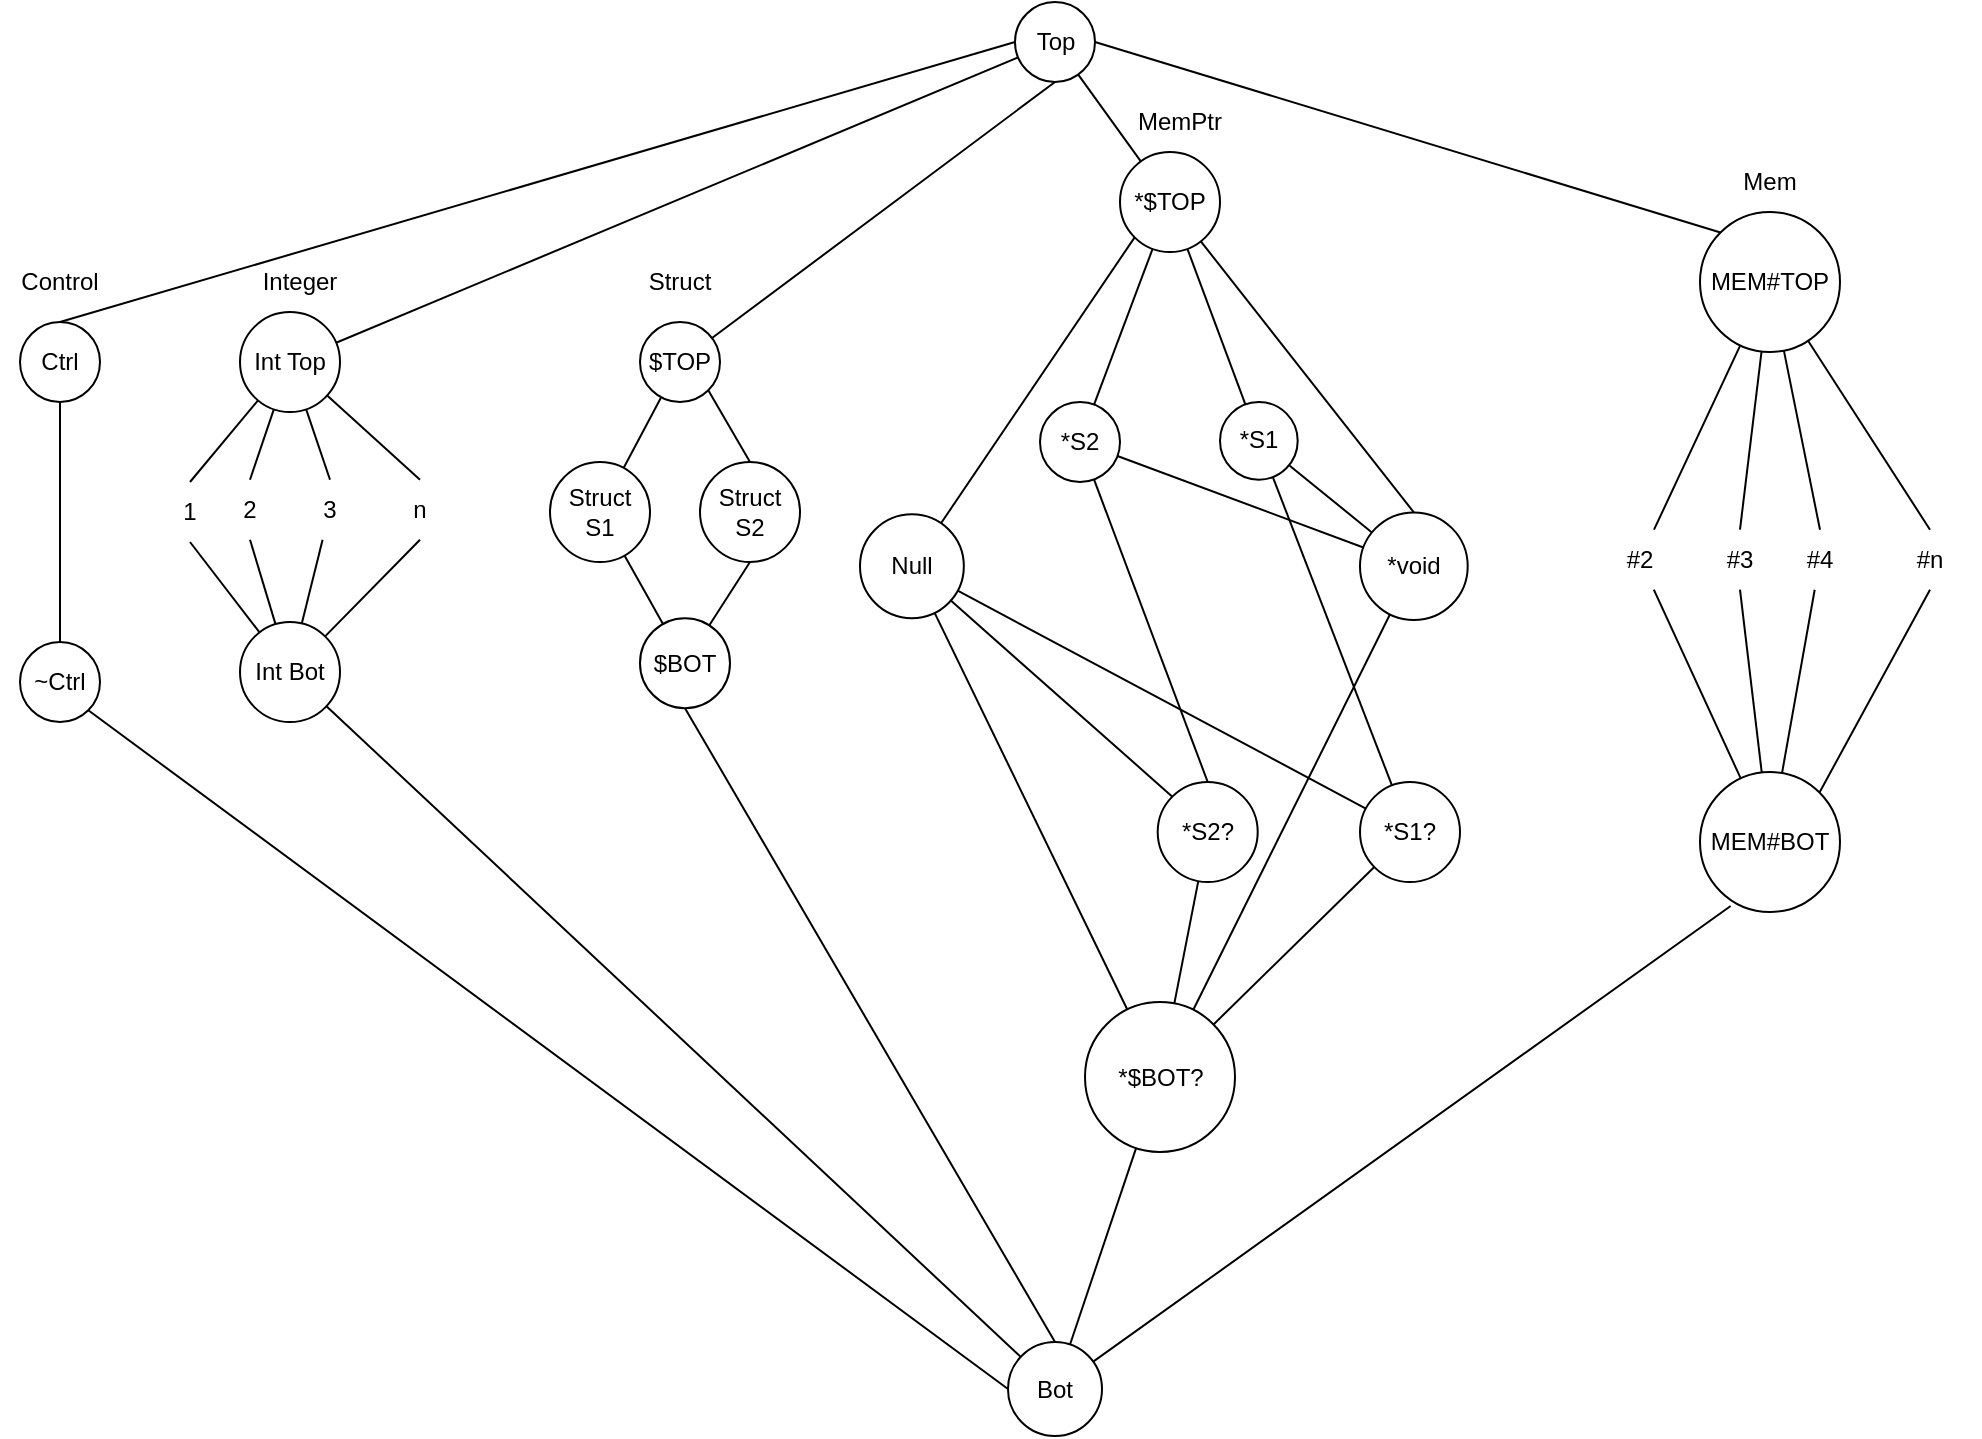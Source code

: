 <mxfile>
    <diagram id="N4dXkE2PwwjNiNYLmPMg" name="Page-1">
        <mxGraphModel dx="1868" dy="907" grid="1" gridSize="10" guides="1" tooltips="1" connect="1" arrows="1" fold="1" page="1" pageScale="1" pageWidth="850" pageHeight="1100" math="0" shadow="0">
            <root>
                <mxCell id="0"/>
                <mxCell id="1" parent="0"/>
                <mxCell id="2" value="Top" style="ellipse;whiteSpace=wrap;html=1;aspect=fixed;" parent="1" vertex="1">
                    <mxGeometry x="527.5" y="40" width="40" height="40" as="geometry"/>
                </mxCell>
                <mxCell id="3" value="Int Top" style="ellipse;whiteSpace=wrap;html=1;aspect=fixed;" parent="1" vertex="1">
                    <mxGeometry x="140" y="195" width="50" height="50" as="geometry"/>
                </mxCell>
                <mxCell id="4" value="Int Bot" style="ellipse;whiteSpace=wrap;html=1;aspect=fixed;" parent="1" vertex="1">
                    <mxGeometry x="140" y="350" width="50" height="50" as="geometry"/>
                </mxCell>
                <mxCell id="5" value="Bot" style="ellipse;whiteSpace=wrap;html=1;aspect=fixed;" parent="1" vertex="1">
                    <mxGeometry x="524" y="710" width="47" height="47" as="geometry"/>
                </mxCell>
                <mxCell id="7" value="1" style="text;html=1;strokeColor=none;fillColor=none;align=center;verticalAlign=middle;whiteSpace=wrap;rounded=0;" parent="1" vertex="1">
                    <mxGeometry x="100" y="280" width="30" height="30" as="geometry"/>
                </mxCell>
                <mxCell id="8" value="2" style="text;html=1;strokeColor=none;fillColor=none;align=center;verticalAlign=middle;whiteSpace=wrap;rounded=0;" parent="1" vertex="1">
                    <mxGeometry x="130" y="278.85" width="30" height="30" as="geometry"/>
                </mxCell>
                <mxCell id="9" value="3" style="text;html=1;strokeColor=none;fillColor=none;align=center;verticalAlign=middle;whiteSpace=wrap;rounded=0;" parent="1" vertex="1">
                    <mxGeometry x="170" y="278.85" width="30" height="30" as="geometry"/>
                </mxCell>
                <mxCell id="10" value="n" style="text;html=1;strokeColor=none;fillColor=none;align=center;verticalAlign=middle;whiteSpace=wrap;rounded=0;" parent="1" vertex="1">
                    <mxGeometry x="220" y="278.85" width="20" height="30" as="geometry"/>
                </mxCell>
                <mxCell id="11" value="" style="endArrow=none;html=1;exitX=0.5;exitY=0;exitDx=0;exitDy=0;" parent="1" source="7" target="3" edge="1">
                    <mxGeometry width="50" height="50" relative="1" as="geometry">
                        <mxPoint x="400" y="490" as="sourcePoint"/>
                        <mxPoint x="450" y="440" as="targetPoint"/>
                    </mxGeometry>
                </mxCell>
                <mxCell id="12" value="" style="endArrow=none;html=1;entryX=0.5;entryY=1;entryDx=0;entryDy=0;" parent="1" source="4" target="7" edge="1">
                    <mxGeometry width="50" height="50" relative="1" as="geometry">
                        <mxPoint x="110" y="360" as="sourcePoint"/>
                        <mxPoint x="160" y="310" as="targetPoint"/>
                    </mxGeometry>
                </mxCell>
                <mxCell id="14" value="" style="endArrow=none;html=1;exitX=0.5;exitY=0;exitDx=0;exitDy=0;" parent="1" source="8" target="3" edge="1">
                    <mxGeometry width="50" height="50" relative="1" as="geometry">
                        <mxPoint x="300" y="640" as="sourcePoint"/>
                        <mxPoint x="350" y="590" as="targetPoint"/>
                    </mxGeometry>
                </mxCell>
                <mxCell id="15" value="" style="endArrow=none;html=1;entryX=0.5;entryY=1;entryDx=0;entryDy=0;" parent="1" source="4" target="8" edge="1">
                    <mxGeometry width="50" height="50" relative="1" as="geometry">
                        <mxPoint x="210" y="510" as="sourcePoint"/>
                        <mxPoint x="260" y="460" as="targetPoint"/>
                    </mxGeometry>
                </mxCell>
                <mxCell id="16" value="" style="endArrow=none;html=1;exitX=0.5;exitY=0;exitDx=0;exitDy=0;" parent="1" source="9" target="3" edge="1">
                    <mxGeometry width="50" height="50" relative="1" as="geometry">
                        <mxPoint x="110" y="590" as="sourcePoint"/>
                        <mxPoint x="160" y="540" as="targetPoint"/>
                    </mxGeometry>
                </mxCell>
                <mxCell id="17" value="" style="endArrow=none;html=1;" parent="1" source="4" target="9" edge="1">
                    <mxGeometry width="50" height="50" relative="1" as="geometry">
                        <mxPoint x="140" y="410" as="sourcePoint"/>
                        <mxPoint x="190" y="360" as="targetPoint"/>
                    </mxGeometry>
                </mxCell>
                <mxCell id="18" value="" style="endArrow=none;html=1;exitX=0.5;exitY=0;exitDx=0;exitDy=0;" parent="1" source="10" target="3" edge="1">
                    <mxGeometry width="50" height="50" relative="1" as="geometry">
                        <mxPoint x="350" y="280" as="sourcePoint"/>
                        <mxPoint x="400" y="230" as="targetPoint"/>
                    </mxGeometry>
                </mxCell>
                <mxCell id="19" value="" style="endArrow=none;html=1;entryX=0.5;entryY=1;entryDx=0;entryDy=0;" parent="1" source="4" target="10" edge="1">
                    <mxGeometry width="50" height="50" relative="1" as="geometry">
                        <mxPoint x="280" y="380" as="sourcePoint"/>
                        <mxPoint x="330" y="330" as="targetPoint"/>
                    </mxGeometry>
                </mxCell>
                <mxCell id="20" value="" style="endArrow=none;html=1;" parent="1" source="3" target="2" edge="1">
                    <mxGeometry width="50" height="50" relative="1" as="geometry">
                        <mxPoint x="280" y="200" as="sourcePoint"/>
                        <mxPoint x="330" y="150" as="targetPoint"/>
                    </mxGeometry>
                </mxCell>
                <mxCell id="21" value="" style="endArrow=none;html=1;" parent="1" source="5" target="4" edge="1">
                    <mxGeometry width="50" height="50" relative="1" as="geometry">
                        <mxPoint x="180" y="540" as="sourcePoint"/>
                        <mxPoint x="230" y="490" as="targetPoint"/>
                    </mxGeometry>
                </mxCell>
                <mxCell id="22" value="*$TOP" style="ellipse;whiteSpace=wrap;html=1;aspect=fixed;" parent="1" vertex="1">
                    <mxGeometry x="580" y="115" width="50" height="50" as="geometry"/>
                </mxCell>
                <mxCell id="23" value="*$BOT?" style="ellipse;whiteSpace=wrap;html=1;aspect=fixed;" parent="1" vertex="1">
                    <mxGeometry x="562.5" y="540" width="75" height="75" as="geometry"/>
                </mxCell>
                <mxCell id="24" value="" style="endArrow=none;html=1;" parent="1" source="5" target="23" edge="1">
                    <mxGeometry width="50" height="50" relative="1" as="geometry">
                        <mxPoint x="400" y="490" as="sourcePoint"/>
                        <mxPoint x="450" y="440" as="targetPoint"/>
                    </mxGeometry>
                </mxCell>
                <mxCell id="31" value="" style="endArrow=none;html=1;entryX=0;entryY=1;entryDx=0;entryDy=0;" parent="1" source="79" target="22" edge="1">
                    <mxGeometry width="50" height="50" relative="1" as="geometry">
                        <mxPoint x="550" y="280" as="sourcePoint"/>
                        <mxPoint x="520" y="200" as="targetPoint"/>
                    </mxGeometry>
                </mxCell>
                <mxCell id="33" value="" style="endArrow=none;html=1;" parent="1" source="22" target="87" edge="1">
                    <mxGeometry width="50" height="50" relative="1" as="geometry">
                        <mxPoint x="715" y="240" as="sourcePoint"/>
                        <mxPoint x="690" y="200" as="targetPoint"/>
                    </mxGeometry>
                </mxCell>
                <mxCell id="34" value="" style="endArrow=none;html=1;" parent="1" source="2" target="22" edge="1">
                    <mxGeometry width="50" height="50" relative="1" as="geometry">
                        <mxPoint x="600" y="120" as="sourcePoint"/>
                        <mxPoint x="650" y="70" as="targetPoint"/>
                    </mxGeometry>
                </mxCell>
                <mxCell id="41" value="Struct&lt;br&gt;S1" style="ellipse;whiteSpace=wrap;html=1;aspect=fixed;" parent="1" vertex="1">
                    <mxGeometry x="295" y="270" width="50" height="50" as="geometry"/>
                </mxCell>
                <mxCell id="42" value="Struct&lt;br&gt;S2" style="ellipse;whiteSpace=wrap;html=1;aspect=fixed;" parent="1" vertex="1">
                    <mxGeometry x="370" y="270" width="50" height="50" as="geometry"/>
                </mxCell>
                <mxCell id="43" value="" style="endArrow=none;html=1;" parent="1" source="41" target="56" edge="1">
                    <mxGeometry width="50" height="50" relative="1" as="geometry">
                        <mxPoint x="343" y="240" as="sourcePoint"/>
                        <mxPoint x="333" y="210" as="targetPoint"/>
                    </mxGeometry>
                </mxCell>
                <mxCell id="44" value="" style="endArrow=none;html=1;" parent="1" source="57" target="41" edge="1">
                    <mxGeometry width="50" height="50" relative="1" as="geometry">
                        <mxPoint x="343" y="360" as="sourcePoint"/>
                        <mxPoint x="383" y="400" as="targetPoint"/>
                    </mxGeometry>
                </mxCell>
                <mxCell id="45" value="" style="endArrow=none;html=1;exitX=0.5;exitY=0;exitDx=0;exitDy=0;entryX=1;entryY=1;entryDx=0;entryDy=0;" parent="1" source="42" target="56" edge="1">
                    <mxGeometry width="50" height="50" relative="1" as="geometry">
                        <mxPoint x="393" y="230" as="sourcePoint"/>
                        <mxPoint x="353" y="220" as="targetPoint"/>
                    </mxGeometry>
                </mxCell>
                <mxCell id="46" value="" style="endArrow=none;html=1;entryX=0.5;entryY=1;entryDx=0;entryDy=0;" parent="1" source="57" target="42" edge="1">
                    <mxGeometry width="50" height="50" relative="1" as="geometry">
                        <mxPoint x="373" y="360" as="sourcePoint"/>
                        <mxPoint x="463" y="360" as="targetPoint"/>
                    </mxGeometry>
                </mxCell>
                <mxCell id="47" value="Ctrl" style="ellipse;whiteSpace=wrap;html=1;aspect=fixed;" parent="1" vertex="1">
                    <mxGeometry x="30" y="200" width="40" height="40" as="geometry"/>
                </mxCell>
                <mxCell id="48" value="~Ctrl" style="ellipse;whiteSpace=wrap;html=1;aspect=fixed;" parent="1" vertex="1">
                    <mxGeometry x="30" y="360" width="40" height="40" as="geometry"/>
                </mxCell>
                <mxCell id="49" value="" style="endArrow=none;html=1;entryX=0;entryY=0.5;entryDx=0;entryDy=0;exitX=0.5;exitY=0;exitDx=0;exitDy=0;" parent="1" source="47" target="2" edge="1">
                    <mxGeometry width="50" height="50" relative="1" as="geometry">
                        <mxPoint x="400" y="470" as="sourcePoint"/>
                        <mxPoint x="450" y="420" as="targetPoint"/>
                    </mxGeometry>
                </mxCell>
                <mxCell id="50" value="" style="endArrow=none;html=1;entryX=0.5;entryY=1;entryDx=0;entryDy=0;exitX=0.5;exitY=0;exitDx=0;exitDy=0;" parent="1" source="48" target="47" edge="1">
                    <mxGeometry width="50" height="50" relative="1" as="geometry">
                        <mxPoint x="82" y="330" as="sourcePoint"/>
                        <mxPoint x="132" y="280" as="targetPoint"/>
                    </mxGeometry>
                </mxCell>
                <mxCell id="51" value="" style="endArrow=none;html=1;entryX=1;entryY=1;entryDx=0;entryDy=0;exitX=0;exitY=0.5;exitDx=0;exitDy=0;" parent="1" source="5" target="48" edge="1">
                    <mxGeometry width="50" height="50" relative="1" as="geometry">
                        <mxPoint x="120" y="500" as="sourcePoint"/>
                        <mxPoint x="170" y="450" as="targetPoint"/>
                    </mxGeometry>
                </mxCell>
                <mxCell id="55" value="" style="endArrow=none;html=1;" parent="1" source="23" target="89" edge="1">
                    <mxGeometry width="50" height="50" relative="1" as="geometry">
                        <mxPoint x="680" y="390" as="sourcePoint"/>
                        <mxPoint x="660" y="310" as="targetPoint"/>
                    </mxGeometry>
                </mxCell>
                <mxCell id="56" value="$TOP" style="ellipse;whiteSpace=wrap;html=1;aspect=fixed;" parent="1" vertex="1">
                    <mxGeometry x="340" y="200" width="40" height="40" as="geometry"/>
                </mxCell>
                <mxCell id="57" value="$BOT" style="ellipse;whiteSpace=wrap;html=1;aspect=fixed;" parent="1" vertex="1">
                    <mxGeometry x="340" y="348.07" width="45" height="45" as="geometry"/>
                </mxCell>
                <mxCell id="58" value="" style="endArrow=none;html=1;entryX=0.5;entryY=1;entryDx=0;entryDy=0;" parent="1" source="56" target="2" edge="1">
                    <mxGeometry width="50" height="50" relative="1" as="geometry">
                        <mxPoint x="400" y="490" as="sourcePoint"/>
                        <mxPoint x="450" y="440" as="targetPoint"/>
                    </mxGeometry>
                </mxCell>
                <mxCell id="59" value="" style="endArrow=none;html=1;entryX=0.5;entryY=1;entryDx=0;entryDy=0;exitX=0.5;exitY=0;exitDx=0;exitDy=0;" parent="1" source="5" target="57" edge="1">
                    <mxGeometry width="50" height="50" relative="1" as="geometry">
                        <mxPoint x="540" y="710" as="sourcePoint"/>
                        <mxPoint x="590" y="660" as="targetPoint"/>
                    </mxGeometry>
                </mxCell>
                <mxCell id="61" value="MEM#TOP" style="ellipse;whiteSpace=wrap;html=1;aspect=fixed;" parent="1" vertex="1">
                    <mxGeometry x="870" y="145" width="70" height="70" as="geometry"/>
                </mxCell>
                <mxCell id="62" value="#3" style="text;html=1;strokeColor=none;fillColor=none;align=center;verticalAlign=middle;whiteSpace=wrap;rounded=0;" parent="1" vertex="1">
                    <mxGeometry x="870" y="303.85" width="40" height="30" as="geometry"/>
                </mxCell>
                <mxCell id="63" value="#4" style="text;html=1;strokeColor=none;fillColor=none;align=center;verticalAlign=middle;whiteSpace=wrap;rounded=0;" parent="1" vertex="1">
                    <mxGeometry x="910" y="303.85" width="40" height="30" as="geometry"/>
                </mxCell>
                <mxCell id="64" value="#n" style="text;html=1;strokeColor=none;fillColor=none;align=center;verticalAlign=middle;whiteSpace=wrap;rounded=0;" parent="1" vertex="1">
                    <mxGeometry x="960" y="303.85" width="50" height="30" as="geometry"/>
                </mxCell>
                <mxCell id="65" value="" style="endArrow=none;html=1;" parent="1" source="73" target="61" edge="1">
                    <mxGeometry width="50" height="50" relative="1" as="geometry">
                        <mxPoint x="850" y="303.85" as="sourcePoint"/>
                        <mxPoint x="895.915" y="264.999" as="targetPoint"/>
                    </mxGeometry>
                </mxCell>
                <mxCell id="66" value="" style="endArrow=none;html=1;" parent="1" source="74" target="73" edge="1">
                    <mxGeometry width="50" height="50" relative="1" as="geometry">
                        <mxPoint x="897.322" y="381.172" as="sourcePoint"/>
                        <mxPoint x="850" y="333.85" as="targetPoint"/>
                    </mxGeometry>
                </mxCell>
                <mxCell id="67" value="" style="endArrow=none;html=1;exitX=0.5;exitY=0;exitDx=0;exitDy=0;" parent="1" source="62" target="61" edge="1">
                    <mxGeometry width="50" height="50" relative="1" as="geometry">
                        <mxPoint x="990" y="663.85" as="sourcePoint"/>
                        <mxPoint x="901.578" y="269.942" as="targetPoint"/>
                    </mxGeometry>
                </mxCell>
                <mxCell id="68" value="" style="endArrow=none;html=1;entryX=0.5;entryY=1;entryDx=0;entryDy=0;" parent="1" source="74" target="62" edge="1">
                    <mxGeometry width="50" height="50" relative="1" as="geometry">
                        <mxPoint x="903.148" y="376.838" as="sourcePoint"/>
                        <mxPoint x="950" y="483.85" as="targetPoint"/>
                    </mxGeometry>
                </mxCell>
                <mxCell id="69" value="" style="endArrow=none;html=1;exitX=0.5;exitY=0;exitDx=0;exitDy=0;" parent="1" source="63" target="61" edge="1">
                    <mxGeometry width="50" height="50" relative="1" as="geometry">
                        <mxPoint x="800" y="613.85" as="sourcePoint"/>
                        <mxPoint x="912.737" y="273.747" as="targetPoint"/>
                    </mxGeometry>
                </mxCell>
                <mxCell id="70" value="" style="endArrow=none;html=1;" parent="1" source="74" target="63" edge="1">
                    <mxGeometry width="50" height="50" relative="1" as="geometry">
                        <mxPoint x="910" y="430" as="sourcePoint"/>
                        <mxPoint x="880" y="383.85" as="targetPoint"/>
                    </mxGeometry>
                </mxCell>
                <mxCell id="71" value="" style="endArrow=none;html=1;exitX=0.5;exitY=0;exitDx=0;exitDy=0;" parent="1" source="64" target="61" edge="1">
                    <mxGeometry width="50" height="50" relative="1" as="geometry">
                        <mxPoint x="1040" y="303.85" as="sourcePoint"/>
                        <mxPoint x="934.085" y="264.999" as="targetPoint"/>
                    </mxGeometry>
                </mxCell>
                <mxCell id="72" value="" style="endArrow=none;html=1;entryX=0.5;entryY=1;entryDx=0;entryDy=0;exitX=1;exitY=0;exitDx=0;exitDy=0;" parent="1" source="74" target="64" edge="1">
                    <mxGeometry width="50" height="50" relative="1" as="geometry">
                        <mxPoint x="932.678" y="381.172" as="sourcePoint"/>
                        <mxPoint x="1020" y="353.85" as="targetPoint"/>
                    </mxGeometry>
                </mxCell>
                <mxCell id="73" value="#2" style="text;html=1;strokeColor=none;fillColor=none;align=center;verticalAlign=middle;whiteSpace=wrap;rounded=0;" parent="1" vertex="1">
                    <mxGeometry x="820" y="303.85" width="40" height="30" as="geometry"/>
                </mxCell>
                <mxCell id="74" value="MEM#BOT" style="ellipse;whiteSpace=wrap;html=1;aspect=fixed;" parent="1" vertex="1">
                    <mxGeometry x="870" y="425" width="70" height="70" as="geometry"/>
                </mxCell>
                <mxCell id="75" value="" style="endArrow=none;html=1;entryX=1;entryY=0.5;entryDx=0;entryDy=0;exitX=0;exitY=0;exitDx=0;exitDy=0;" parent="1" source="61" target="2" edge="1">
                    <mxGeometry width="50" height="50" relative="1" as="geometry">
                        <mxPoint x="1030" y="130" as="sourcePoint"/>
                        <mxPoint x="1080" y="80" as="targetPoint"/>
                    </mxGeometry>
                </mxCell>
                <mxCell id="76" value="" style="endArrow=none;html=1;entryX=0.219;entryY=0.957;entryDx=0;entryDy=0;entryPerimeter=0;" parent="1" source="5" target="74" edge="1">
                    <mxGeometry width="50" height="50" relative="1" as="geometry">
                        <mxPoint x="610" y="640" as="sourcePoint"/>
                        <mxPoint x="660" y="590" as="targetPoint"/>
                    </mxGeometry>
                </mxCell>
                <mxCell id="79" value="Null" style="ellipse;whiteSpace=wrap;html=1;aspect=fixed;" parent="1" vertex="1">
                    <mxGeometry x="450" y="296.15" width="51.92" height="51.92" as="geometry"/>
                </mxCell>
                <mxCell id="81" value="*void" style="ellipse;whiteSpace=wrap;html=1;aspect=fixed;" parent="1" vertex="1">
                    <mxGeometry x="700" y="295.19" width="53.85" height="53.85" as="geometry"/>
                </mxCell>
                <mxCell id="82" value="" style="endArrow=none;html=1;" parent="1" source="23" target="81" edge="1">
                    <mxGeometry width="50" height="50" relative="1" as="geometry">
                        <mxPoint x="540" y="550" as="sourcePoint"/>
                        <mxPoint x="760" y="310" as="targetPoint"/>
                    </mxGeometry>
                </mxCell>
                <mxCell id="85" value="" style="endArrow=none;html=1;" parent="1" source="23" target="79" edge="1">
                    <mxGeometry width="50" height="50" relative="1" as="geometry">
                        <mxPoint x="555" y="340" as="sourcePoint"/>
                        <mxPoint x="690" y="230" as="targetPoint"/>
                    </mxGeometry>
                </mxCell>
                <mxCell id="87" value="*S1" style="ellipse;whiteSpace=wrap;html=1;aspect=fixed;" parent="1" vertex="1">
                    <mxGeometry x="630" y="240" width="38.85" height="38.85" as="geometry"/>
                </mxCell>
                <mxCell id="88" value="" style="endArrow=none;html=1;" parent="1" source="79" target="89" edge="1">
                    <mxGeometry width="50" height="50" relative="1" as="geometry">
                        <mxPoint x="620" y="290" as="sourcePoint"/>
                        <mxPoint x="650" y="290" as="targetPoint"/>
                    </mxGeometry>
                </mxCell>
                <mxCell id="89" value="*S1?" style="ellipse;whiteSpace=wrap;html=1;aspect=fixed;" parent="1" vertex="1">
                    <mxGeometry x="700" y="430" width="50" height="50" as="geometry"/>
                </mxCell>
                <mxCell id="90" value="" style="endArrow=none;html=1;" parent="1" source="89" target="87" edge="1">
                    <mxGeometry width="50" height="50" relative="1" as="geometry">
                        <mxPoint x="640" y="240" as="sourcePoint"/>
                        <mxPoint x="690" y="190" as="targetPoint"/>
                    </mxGeometry>
                </mxCell>
                <mxCell id="92" value="*S2" style="ellipse;whiteSpace=wrap;html=1;aspect=fixed;" parent="1" vertex="1">
                    <mxGeometry x="540" y="240" width="40" height="40" as="geometry"/>
                </mxCell>
                <mxCell id="93" value="" style="endArrow=none;html=1;" parent="1" source="22" target="92" edge="1">
                    <mxGeometry width="50" height="50" relative="1" as="geometry">
                        <mxPoint x="650" y="70" as="sourcePoint"/>
                        <mxPoint x="700" y="20" as="targetPoint"/>
                    </mxGeometry>
                </mxCell>
                <mxCell id="94" value="" style="endArrow=none;html=1;" parent="1" source="81" target="92" edge="1">
                    <mxGeometry width="50" height="50" relative="1" as="geometry">
                        <mxPoint x="680" y="640" as="sourcePoint"/>
                        <mxPoint x="730" y="590" as="targetPoint"/>
                    </mxGeometry>
                </mxCell>
                <mxCell id="95" value="" style="endArrow=none;html=1;" parent="1" source="81" target="87" edge="1">
                    <mxGeometry width="50" height="50" relative="1" as="geometry">
                        <mxPoint x="650" y="640" as="sourcePoint"/>
                        <mxPoint x="700" y="590" as="targetPoint"/>
                    </mxGeometry>
                </mxCell>
                <mxCell id="96" value="*S2?" style="ellipse;whiteSpace=wrap;html=1;aspect=fixed;" parent="1" vertex="1">
                    <mxGeometry x="598.85" y="430" width="50" height="50" as="geometry"/>
                </mxCell>
                <mxCell id="101" value="" style="endArrow=none;html=1;exitX=0;exitY=0;exitDx=0;exitDy=0;" parent="1" source="96" target="79" edge="1">
                    <mxGeometry width="50" height="50" relative="1" as="geometry">
                        <mxPoint x="800" y="760" as="sourcePoint"/>
                        <mxPoint x="850" y="710" as="targetPoint"/>
                    </mxGeometry>
                </mxCell>
                <mxCell id="102" value="" style="endArrow=none;html=1;exitX=0.5;exitY=0;exitDx=0;exitDy=0;" parent="1" source="96" target="92" edge="1">
                    <mxGeometry width="50" height="50" relative="1" as="geometry">
                        <mxPoint x="730" y="670" as="sourcePoint"/>
                        <mxPoint x="600" y="240" as="targetPoint"/>
                    </mxGeometry>
                </mxCell>
                <mxCell id="103" value="" style="endArrow=none;html=1;" parent="1" source="23" target="96" edge="1">
                    <mxGeometry width="50" height="50" relative="1" as="geometry">
                        <mxPoint x="700" y="530" as="sourcePoint"/>
                        <mxPoint x="750" y="480" as="targetPoint"/>
                    </mxGeometry>
                </mxCell>
                <mxCell id="104" value="" style="endArrow=none;html=1;exitX=0.5;exitY=0;exitDx=0;exitDy=0;" parent="1" source="81" target="22" edge="1">
                    <mxGeometry width="50" height="50" relative="1" as="geometry">
                        <mxPoint x="210" y="720" as="sourcePoint"/>
                        <mxPoint x="610" y="160" as="targetPoint"/>
                    </mxGeometry>
                </mxCell>
                <mxCell id="105" value="Control" style="text;html=1;strokeColor=none;fillColor=none;align=center;verticalAlign=middle;whiteSpace=wrap;rounded=0;" parent="1" vertex="1">
                    <mxGeometry x="20" y="165" width="60" height="30" as="geometry"/>
                </mxCell>
                <mxCell id="106" value="Integer" style="text;html=1;strokeColor=none;fillColor=none;align=center;verticalAlign=middle;whiteSpace=wrap;rounded=0;" parent="1" vertex="1">
                    <mxGeometry x="140" y="165" width="60" height="30" as="geometry"/>
                </mxCell>
                <mxCell id="107" value="Struct" style="text;html=1;strokeColor=none;fillColor=none;align=center;verticalAlign=middle;whiteSpace=wrap;rounded=0;" parent="1" vertex="1">
                    <mxGeometry x="330" y="165" width="60" height="30" as="geometry"/>
                </mxCell>
                <mxCell id="108" value="MemPtr" style="text;html=1;strokeColor=none;fillColor=none;align=center;verticalAlign=middle;whiteSpace=wrap;rounded=0;" parent="1" vertex="1">
                    <mxGeometry x="580" y="85" width="60" height="30" as="geometry"/>
                </mxCell>
                <mxCell id="109" value="Mem" style="text;html=1;strokeColor=none;fillColor=none;align=center;verticalAlign=middle;whiteSpace=wrap;rounded=0;" parent="1" vertex="1">
                    <mxGeometry x="875" y="115" width="60" height="30" as="geometry"/>
                </mxCell>
            </root>
        </mxGraphModel>
    </diagram>
</mxfile>